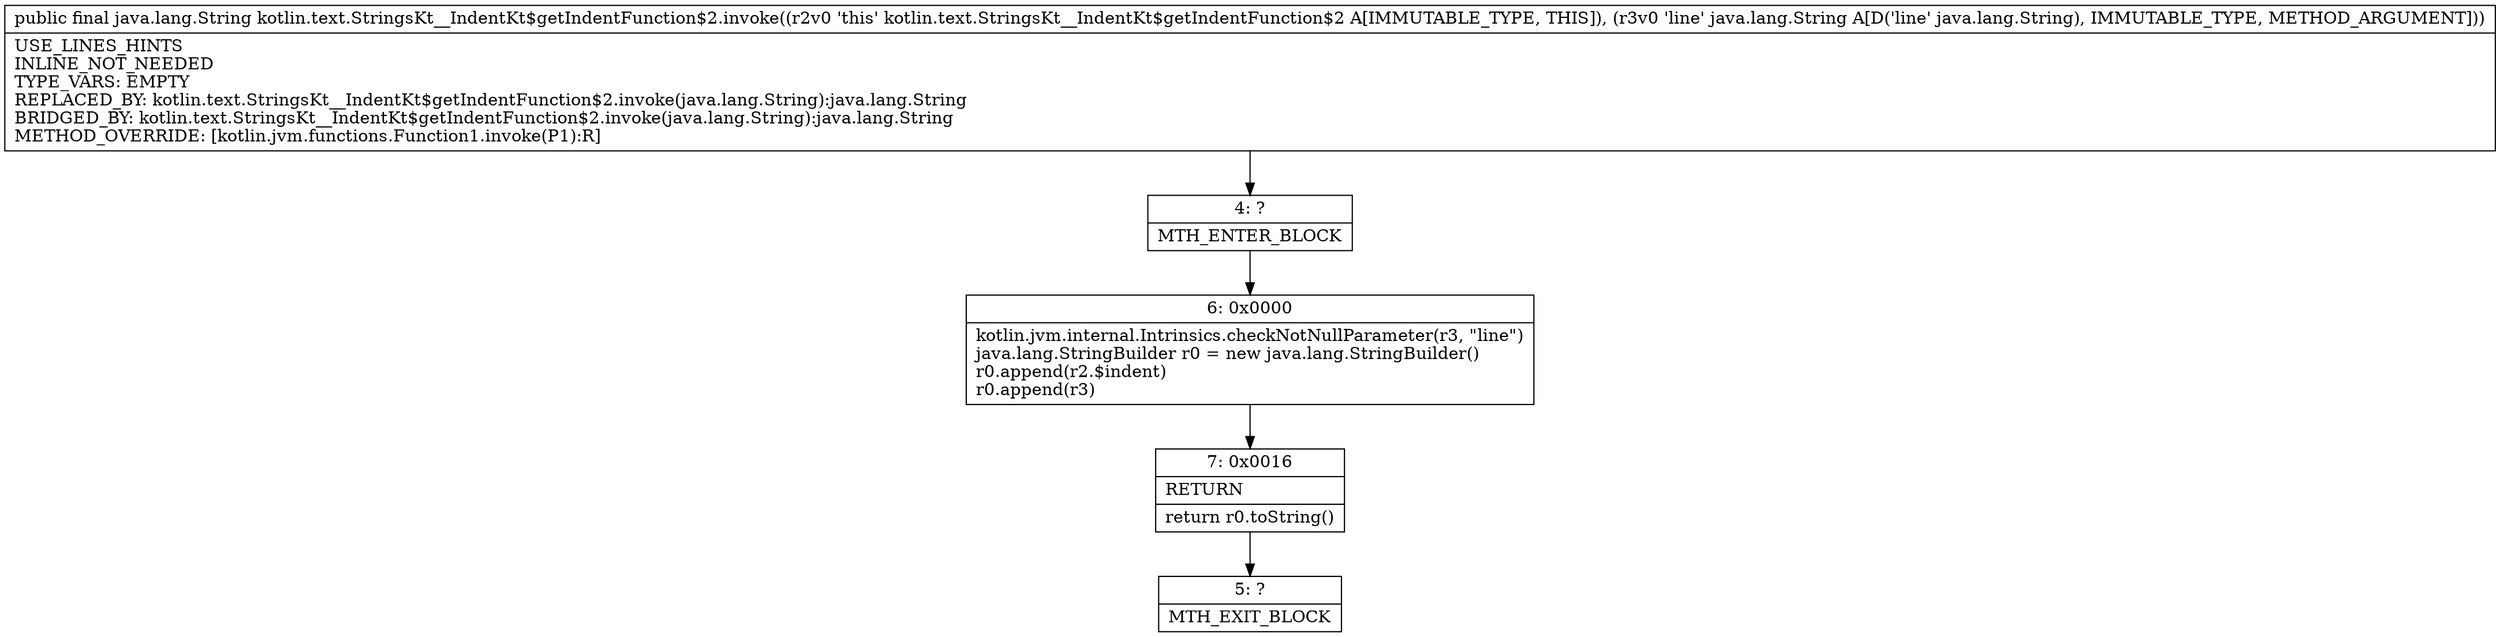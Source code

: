 digraph "CFG forkotlin.text.StringsKt__IndentKt$getIndentFunction$2.invoke(Ljava\/lang\/String;)Ljava\/lang\/String;" {
Node_4 [shape=record,label="{4\:\ ?|MTH_ENTER_BLOCK\l}"];
Node_6 [shape=record,label="{6\:\ 0x0000|kotlin.jvm.internal.Intrinsics.checkNotNullParameter(r3, \"line\")\ljava.lang.StringBuilder r0 = new java.lang.StringBuilder()\lr0.append(r2.$indent)\lr0.append(r3)\l}"];
Node_7 [shape=record,label="{7\:\ 0x0016|RETURN\l|return r0.toString()\l}"];
Node_5 [shape=record,label="{5\:\ ?|MTH_EXIT_BLOCK\l}"];
MethodNode[shape=record,label="{public final java.lang.String kotlin.text.StringsKt__IndentKt$getIndentFunction$2.invoke((r2v0 'this' kotlin.text.StringsKt__IndentKt$getIndentFunction$2 A[IMMUTABLE_TYPE, THIS]), (r3v0 'line' java.lang.String A[D('line' java.lang.String), IMMUTABLE_TYPE, METHOD_ARGUMENT]))  | USE_LINES_HINTS\lINLINE_NOT_NEEDED\lTYPE_VARS: EMPTY\lREPLACED_BY: kotlin.text.StringsKt__IndentKt$getIndentFunction$2.invoke(java.lang.String):java.lang.String\lBRIDGED_BY: kotlin.text.StringsKt__IndentKt$getIndentFunction$2.invoke(java.lang.String):java.lang.String\lMETHOD_OVERRIDE: [kotlin.jvm.functions.Function1.invoke(P1):R]\l}"];
MethodNode -> Node_4;Node_4 -> Node_6;
Node_6 -> Node_7;
Node_7 -> Node_5;
}

